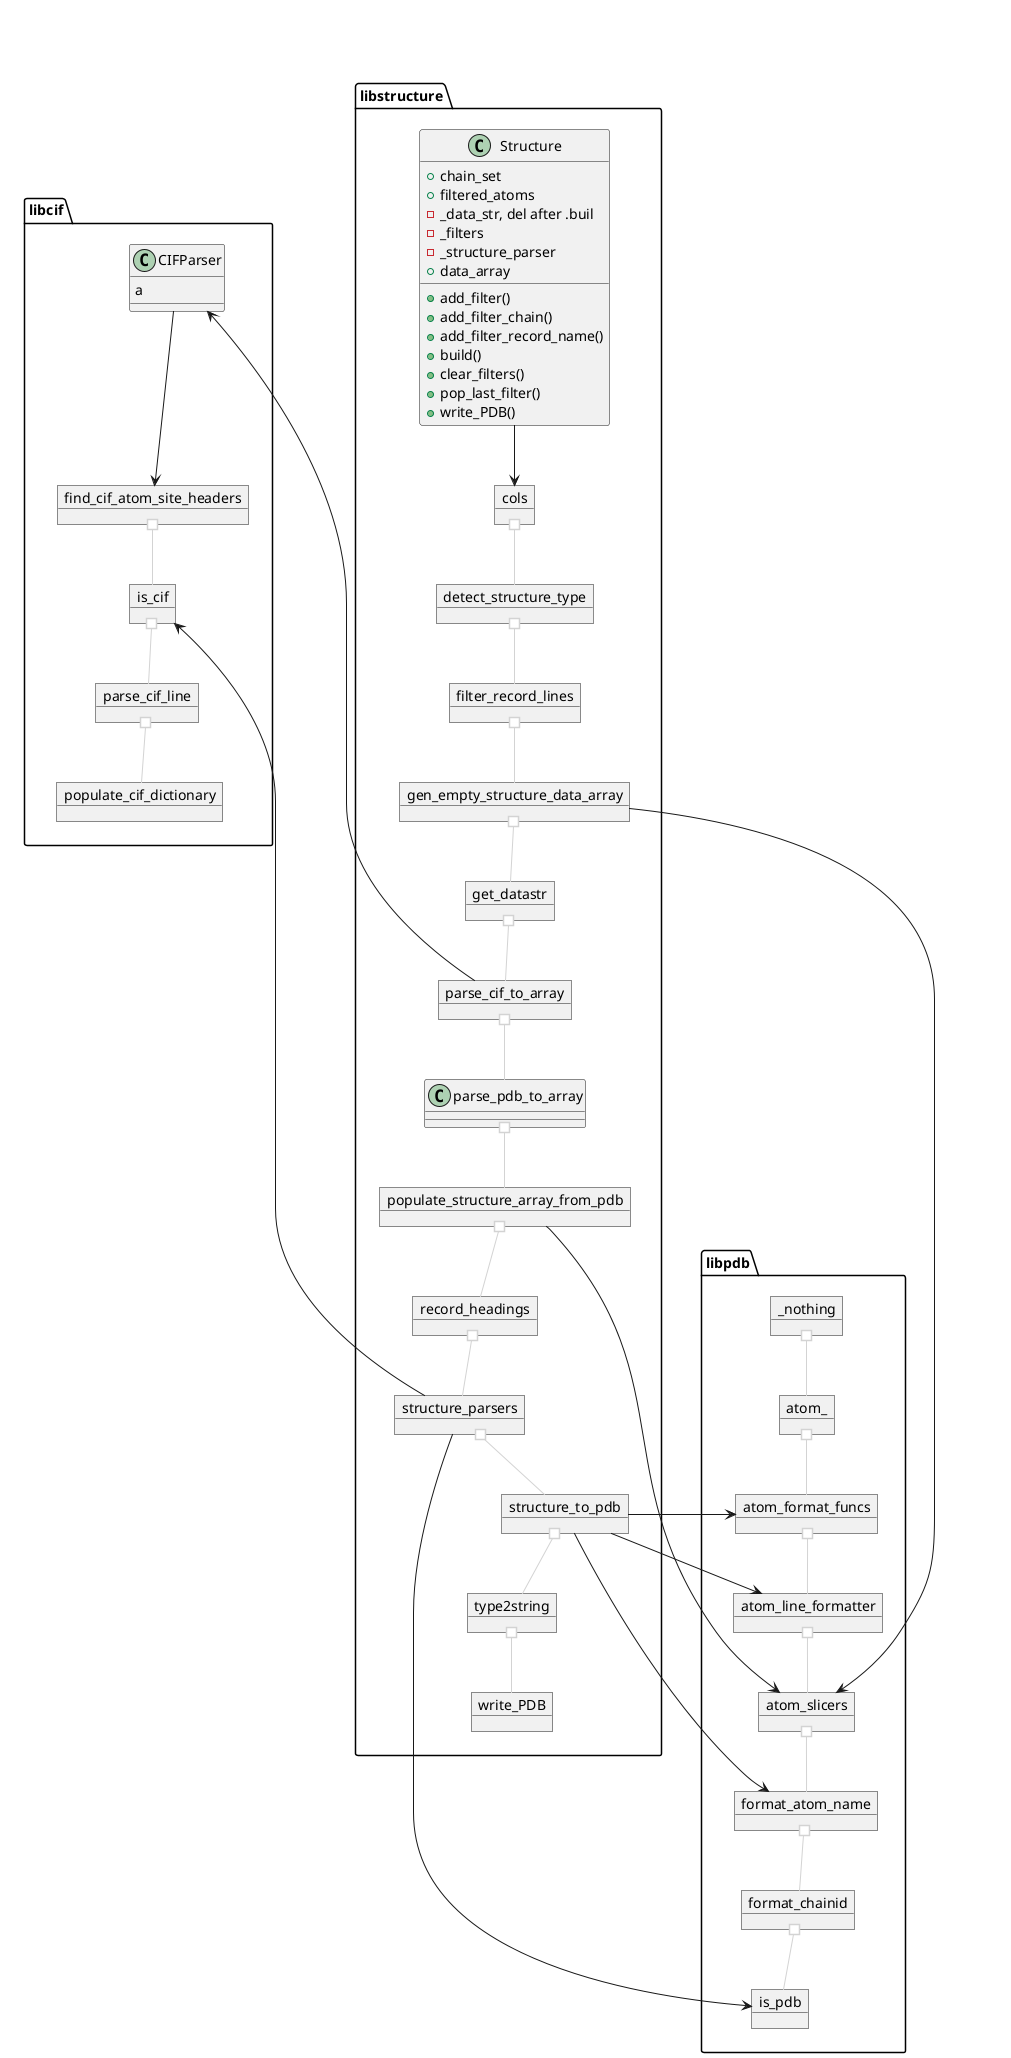 @startuml


package libcif {
class CIFParser {
a
}

object find_cif_atom_site_headers
object is_cif
object parse_cif_line
object populate_cif_dictionary

CIFParser -down-> find_cif_atom_site_headers

find_cif_atom_site_headers  #-down-  is_cif                   #lightgrey
is_cif                      #-down-  parse_cif_line           #lightgrey
parse_cif_line              #-down-  populate_cif_dictionary  #lightgrey

}


package libpdb {
object _nothing
object atom_
object atom_format_funcs
object atom_line_formatter
object atom_slicers
object format_atom_name
object format_chainid
object is_pdb

_nothing             #-down-  atom_                #lightgrey
atom_                #-down-  atom_format_funcs    #lightgrey
atom_format_funcs    #-down-  atom_line_formatter  #lightgrey
atom_line_formatter  #-down-  atom_slicers         #lightgrey
atom_slicers         #-down-  format_atom_name     #lightgrey
format_atom_name     #-down-  format_chainid       #lightgrey
format_chainid       #-down-  is_pdb               #lightgrey

}

package libstructure {
class Structure {
+chain_set
+filtered_atoms
-_data_str, del after .buil
-_filters
-_structure_parser
+add_filter()
+add_filter_chain()
+add_filter_record_name()
+build()
+clear_filters()
+data_array
+pop_last_filter()
+write_PDB()
}

object cols
object detect_structure_type
object filter_record_lines
object gen_empty_structure_data_array
object get_datastr
object parse_cif_to_array
object populate_structure_array_from_pdb
object record_headings
object structure_parsers
object structure_to_pdb
object type2string
object write_PDB

Structure -down-> cols

cols                               #-down-  detect_structure_type              #lightgrey
detect_structure_type              #-down-  filter_record_lines                #lightgrey
filter_record_lines                #-down-  gen_empty_structure_data_array     #lightgrey
gen_empty_structure_data_array     #-down-  get_datastr                        #lightgrey
get_datastr                        #-down-  parse_cif_to_array                 #lightgrey
parse_cif_to_array                 #-down-  parse_pdb_to_array                 #lightgrey
parse_pdb_to_array                 #-down-  populate_structure_array_from_pdb  #lightgrey
populate_structure_array_from_pdb  #-down-  record_headings                    #lightgrey
record_headings                    #-down-  structure_parsers                  #lightgrey
structure_parsers                  #-down-  structure_to_pdb                   #lightgrey
structure_to_pdb                   #-down-  type2string                        #lightgrey
type2string                        #-down-  write_PDB                          #lightgrey

gen_empty_structure_data_array     -right->  atom_slicers
parse_cif_to_array                 -left->   CIFParser
populate_structure_array_from_pdb  -right->  atom_slicers
structure_parsers                  -left->   is_cif
structure_parsers                  -right->  is_pdb
structure_to_pdb                   -right->  atom_format_funcs
structure_to_pdb                   -right->  atom_line_formatter
structure_to_pdb                   -right->  format_atom_name

}


libstructure  -right[hidden]->  libpdb
libstructure  -left[hidden]->   libcif



@enduml
